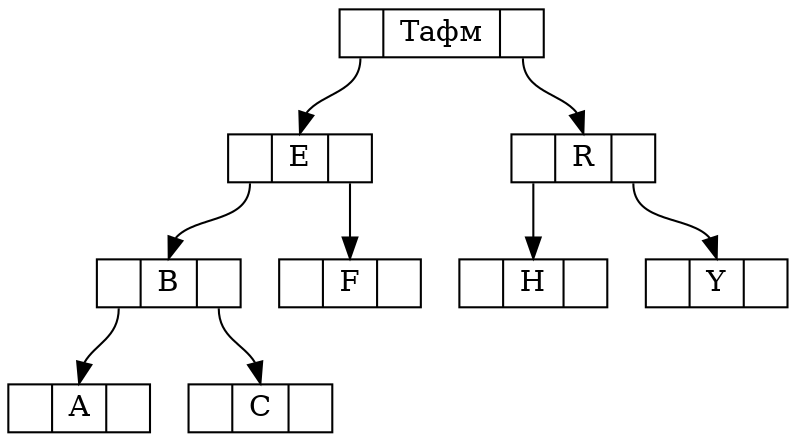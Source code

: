 digraph g {
	node [height=.1 shape=record]
	node0 [label="<f0> |<f1> Тафм|<f2>"]
	node1 [label="<f0> |<f1> E|<f2>"]
	node2 [label="<f0> |<f1> B|<f2>"]
	node3 [label="<f0> |<f1> F|<f2>"]
	node4 [label="<f0> |<f1> R|<f2>"]
	node5 [label="<f0> |<f1> H|<f2>"]
	node6 [label="<f0> |<f1> Y|<f2>"]
	node7 [label="<f0> |<f1> A|<f2>"]
	node8 [label="<f0> |<f1> C|<f2>"]
	node0:f2 -> node4:f1
	node0:f0 -> node1:f1
	node1:f0 -> node2:f1
	node1:f2 -> node3:f1
	node2:f2 -> node8:f1
	node2:f0 -> node7:f1
	node4:f2 -> node6:f1
	node4:f0 -> node5:f1
}
